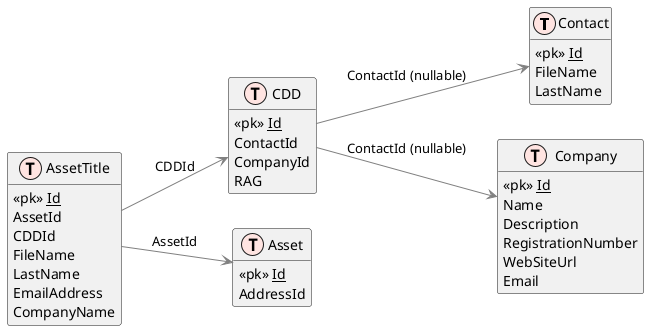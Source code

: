 @startuml AssetTitle

left to right direction

!define table(x) class x << (T,mistyrose) >>   
!define view(x) class x << (V,lightblue) >>   
!define table(x) class x << (T,mistyrose) >>  
!define tr(x) class x << (R,red) >>  
!define tf(x) class x << (F,darkorange) >>   
!define af(x) class x << (F,white) >>   
!define fn(x) class x << (F,plum) >>   
!define fs(x) class x << (F,tan) >>   
!define ft(x) class x << (F,wheat) >>   
!define if(x) class x << (F,gaisboro) >>   
!define p(x) class x << (P,indianred) >>   
!define pc(x) class x << (P,lemonshiffon) >>   
!define x(x) class x << (P,linen) >>     
!define primary_key(x) <<pk>> <u>x</u>
!define foreign_key(x) <<fk>> <b>x</b>
!define link( k, y) k }--||  y
hide methods   
hide stereotypes  
skinparam classarrowcolor gray  

table( Contact)
{
    primary_key(Id)
    FileName
    LastName
}

table( CDD)
{
    primary_key(Id)
    ContactId
    CompanyId
    RAG
}
table( Company)
{
    primary_key(Id)
    Name
    Description
    RegistrationNumber
    WebSiteUrl
    Email
}

table( Asset)
{
    primary_key(Id)
    AddressId
}

table( AssetTitle)
{
    primary_key(Id)
    AssetId
    CDDId
    FileName
    LastName
    EmailAddress
    CompanyName
}

AssetTitle --> Asset : AssetId
AssetTitle --> CDD : CDDId
CDD --> Contact : ContactId (nullable)
CDD --> Company : ContactId (nullable)

@enduml